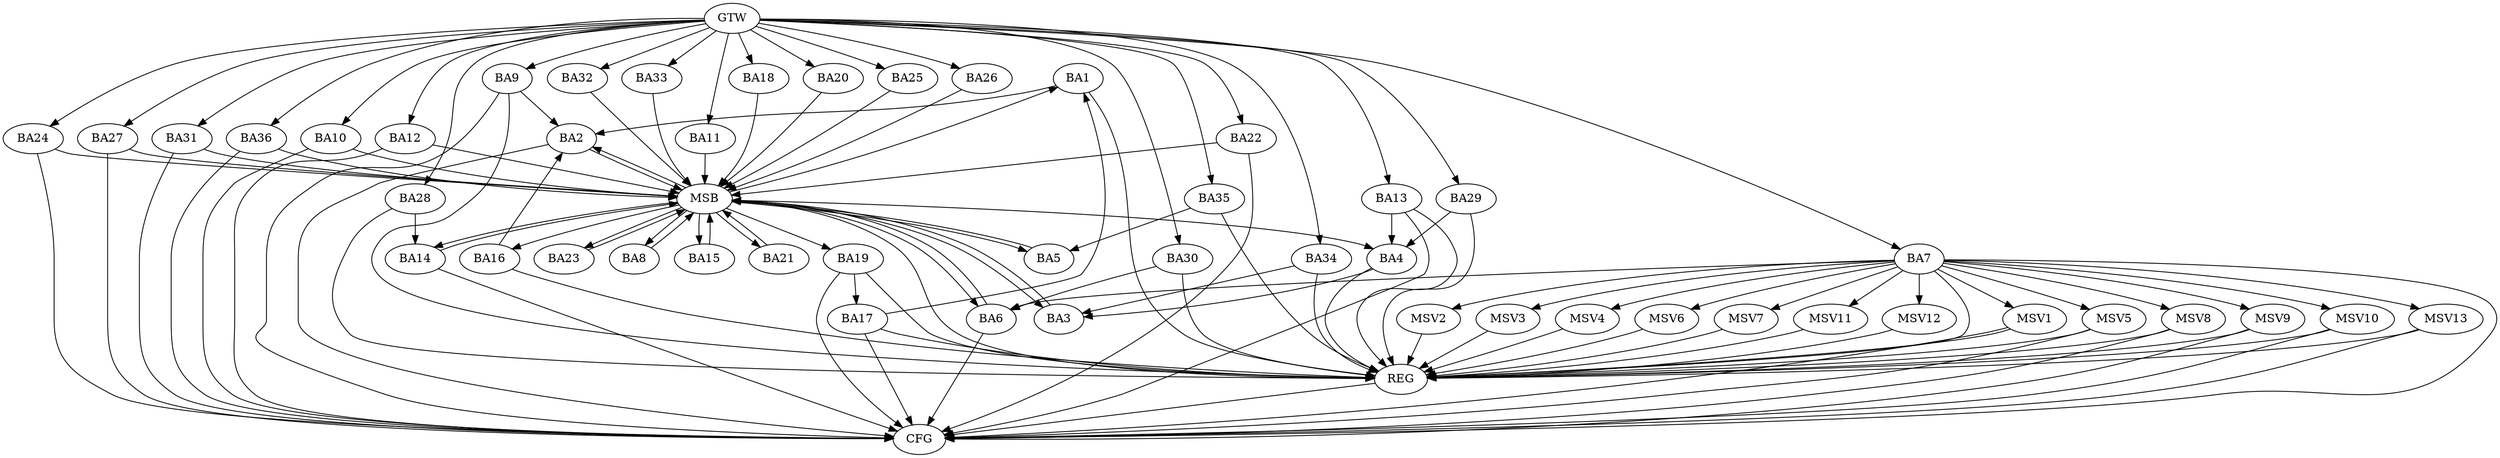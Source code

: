 strict digraph G {
  BA1 [ label="BA1" ];
  BA2 [ label="BA2" ];
  BA3 [ label="BA3" ];
  BA4 [ label="BA4" ];
  BA5 [ label="BA5" ];
  BA6 [ label="BA6" ];
  BA7 [ label="BA7" ];
  BA8 [ label="BA8" ];
  BA9 [ label="BA9" ];
  BA10 [ label="BA10" ];
  BA11 [ label="BA11" ];
  BA12 [ label="BA12" ];
  BA13 [ label="BA13" ];
  BA14 [ label="BA14" ];
  BA15 [ label="BA15" ];
  BA16 [ label="BA16" ];
  BA17 [ label="BA17" ];
  BA18 [ label="BA18" ];
  BA19 [ label="BA19" ];
  BA20 [ label="BA20" ];
  BA21 [ label="BA21" ];
  BA22 [ label="BA22" ];
  BA23 [ label="BA23" ];
  BA24 [ label="BA24" ];
  BA25 [ label="BA25" ];
  BA26 [ label="BA26" ];
  BA27 [ label="BA27" ];
  BA28 [ label="BA28" ];
  BA29 [ label="BA29" ];
  BA30 [ label="BA30" ];
  BA31 [ label="BA31" ];
  BA32 [ label="BA32" ];
  BA33 [ label="BA33" ];
  BA34 [ label="BA34" ];
  BA35 [ label="BA35" ];
  BA36 [ label="BA36" ];
  GTW [ label="GTW" ];
  REG [ label="REG" ];
  MSB [ label="MSB" ];
  CFG [ label="CFG" ];
  MSV1 [ label="MSV1" ];
  MSV2 [ label="MSV2" ];
  MSV3 [ label="MSV3" ];
  MSV4 [ label="MSV4" ];
  MSV5 [ label="MSV5" ];
  MSV6 [ label="MSV6" ];
  MSV7 [ label="MSV7" ];
  MSV8 [ label="MSV8" ];
  MSV9 [ label="MSV9" ];
  MSV10 [ label="MSV10" ];
  MSV11 [ label="MSV11" ];
  MSV12 [ label="MSV12" ];
  MSV13 [ label="MSV13" ];
  BA1 -> BA2;
  BA4 -> BA3;
  BA7 -> BA6;
  BA9 -> BA2;
  BA13 -> BA4;
  BA16 -> BA2;
  BA17 -> BA1;
  BA19 -> BA17;
  BA28 -> BA14;
  BA29 -> BA4;
  BA30 -> BA6;
  BA34 -> BA3;
  BA35 -> BA5;
  GTW -> BA7;
  GTW -> BA9;
  GTW -> BA10;
  GTW -> BA11;
  GTW -> BA12;
  GTW -> BA13;
  GTW -> BA18;
  GTW -> BA20;
  GTW -> BA22;
  GTW -> BA24;
  GTW -> BA25;
  GTW -> BA26;
  GTW -> BA27;
  GTW -> BA28;
  GTW -> BA29;
  GTW -> BA30;
  GTW -> BA31;
  GTW -> BA32;
  GTW -> BA33;
  GTW -> BA34;
  GTW -> BA35;
  GTW -> BA36;
  BA1 -> REG;
  BA4 -> REG;
  BA7 -> REG;
  BA9 -> REG;
  BA13 -> REG;
  BA16 -> REG;
  BA17 -> REG;
  BA19 -> REG;
  BA28 -> REG;
  BA29 -> REG;
  BA30 -> REG;
  BA34 -> REG;
  BA35 -> REG;
  BA2 -> MSB;
  MSB -> BA1;
  MSB -> REG;
  BA3 -> MSB;
  BA5 -> MSB;
  MSB -> BA3;
  BA6 -> MSB;
  BA8 -> MSB;
  BA10 -> MSB;
  BA11 -> MSB;
  MSB -> BA6;
  BA12 -> MSB;
  BA14 -> MSB;
  MSB -> BA4;
  BA15 -> MSB;
  MSB -> BA2;
  BA18 -> MSB;
  MSB -> BA5;
  BA20 -> MSB;
  MSB -> BA8;
  BA21 -> MSB;
  BA22 -> MSB;
  MSB -> BA19;
  BA23 -> MSB;
  BA24 -> MSB;
  MSB -> BA15;
  BA25 -> MSB;
  MSB -> BA14;
  BA26 -> MSB;
  BA27 -> MSB;
  MSB -> BA23;
  BA31 -> MSB;
  MSB -> BA16;
  BA32 -> MSB;
  MSB -> BA21;
  BA33 -> MSB;
  BA36 -> MSB;
  BA36 -> CFG;
  BA22 -> CFG;
  BA9 -> CFG;
  BA19 -> CFG;
  BA7 -> CFG;
  BA12 -> CFG;
  BA2 -> CFG;
  BA13 -> CFG;
  BA31 -> CFG;
  BA10 -> CFG;
  BA14 -> CFG;
  BA6 -> CFG;
  BA24 -> CFG;
  BA17 -> CFG;
  BA27 -> CFG;
  REG -> CFG;
  BA7 -> MSV1;
  BA7 -> MSV2;
  BA7 -> MSV3;
  BA7 -> MSV4;
  BA7 -> MSV5;
  MSV1 -> REG;
  MSV1 -> CFG;
  MSV2 -> REG;
  MSV3 -> REG;
  MSV4 -> REG;
  MSV5 -> REG;
  MSV5 -> CFG;
  BA7 -> MSV6;
  BA7 -> MSV7;
  BA7 -> MSV8;
  MSV6 -> REG;
  MSV7 -> REG;
  MSV8 -> REG;
  MSV8 -> CFG;
  BA7 -> MSV9;
  MSV9 -> REG;
  MSV9 -> CFG;
  BA7 -> MSV10;
  MSV10 -> REG;
  MSV10 -> CFG;
  BA7 -> MSV11;
  MSV11 -> REG;
  BA7 -> MSV12;
  BA7 -> MSV13;
  MSV12 -> REG;
  MSV13 -> REG;
  MSV13 -> CFG;
}
